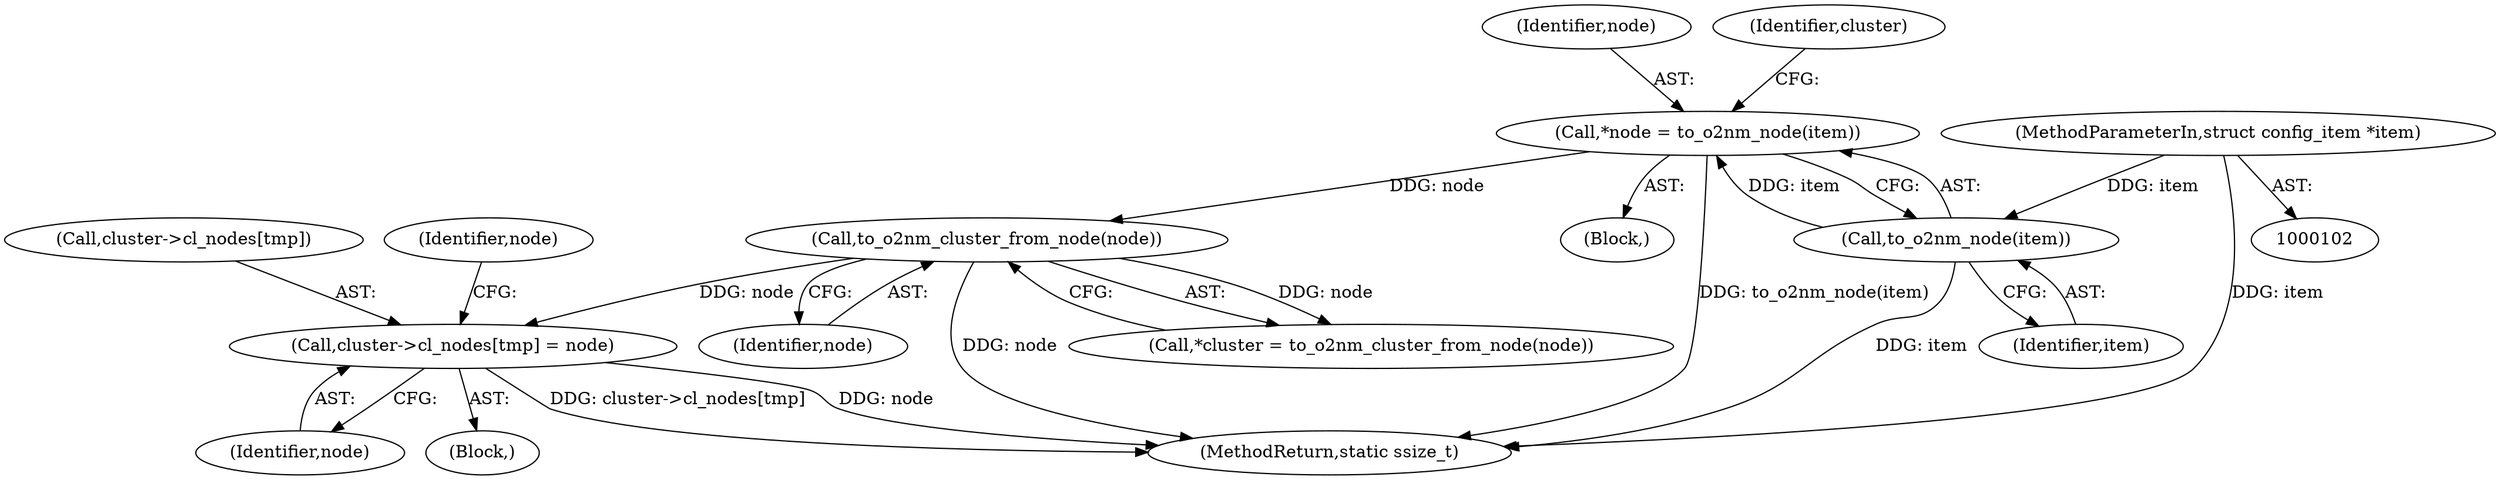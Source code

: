 digraph "0_linux_853bc26a7ea39e354b9f8889ae7ad1492ffa28d2_1@pointer" {
"1000204" [label="(Call,cluster->cl_nodes[tmp] = node)"];
"1000115" [label="(Call,to_o2nm_cluster_from_node(node))"];
"1000108" [label="(Call,*node = to_o2nm_node(item))"];
"1000110" [label="(Call,to_o2nm_node(item))"];
"1000103" [label="(MethodParameterIn,struct config_item *item)"];
"1000113" [label="(Call,*cluster = to_o2nm_cluster_from_node(node))"];
"1000103" [label="(MethodParameterIn,struct config_item *item)"];
"1000205" [label="(Call,cluster->cl_nodes[tmp])"];
"1000109" [label="(Identifier,node)"];
"1000108" [label="(Call,*node = to_o2nm_node(item))"];
"1000204" [label="(Call,cluster->cl_nodes[tmp] = node)"];
"1000115" [label="(Call,to_o2nm_cluster_from_node(node))"];
"1000232" [label="(MethodReturn,static ssize_t)"];
"1000110" [label="(Call,to_o2nm_node(item))"];
"1000210" [label="(Identifier,node)"];
"1000114" [label="(Identifier,cluster)"];
"1000116" [label="(Identifier,node)"];
"1000111" [label="(Identifier,item)"];
"1000203" [label="(Block,)"];
"1000106" [label="(Block,)"];
"1000213" [label="(Identifier,node)"];
"1000204" -> "1000203"  [label="AST: "];
"1000204" -> "1000210"  [label="CFG: "];
"1000205" -> "1000204"  [label="AST: "];
"1000210" -> "1000204"  [label="AST: "];
"1000213" -> "1000204"  [label="CFG: "];
"1000204" -> "1000232"  [label="DDG: node"];
"1000204" -> "1000232"  [label="DDG: cluster->cl_nodes[tmp]"];
"1000115" -> "1000204"  [label="DDG: node"];
"1000115" -> "1000113"  [label="AST: "];
"1000115" -> "1000116"  [label="CFG: "];
"1000116" -> "1000115"  [label="AST: "];
"1000113" -> "1000115"  [label="CFG: "];
"1000115" -> "1000232"  [label="DDG: node"];
"1000115" -> "1000113"  [label="DDG: node"];
"1000108" -> "1000115"  [label="DDG: node"];
"1000108" -> "1000106"  [label="AST: "];
"1000108" -> "1000110"  [label="CFG: "];
"1000109" -> "1000108"  [label="AST: "];
"1000110" -> "1000108"  [label="AST: "];
"1000114" -> "1000108"  [label="CFG: "];
"1000108" -> "1000232"  [label="DDG: to_o2nm_node(item)"];
"1000110" -> "1000108"  [label="DDG: item"];
"1000110" -> "1000111"  [label="CFG: "];
"1000111" -> "1000110"  [label="AST: "];
"1000110" -> "1000232"  [label="DDG: item"];
"1000103" -> "1000110"  [label="DDG: item"];
"1000103" -> "1000102"  [label="AST: "];
"1000103" -> "1000232"  [label="DDG: item"];
}
